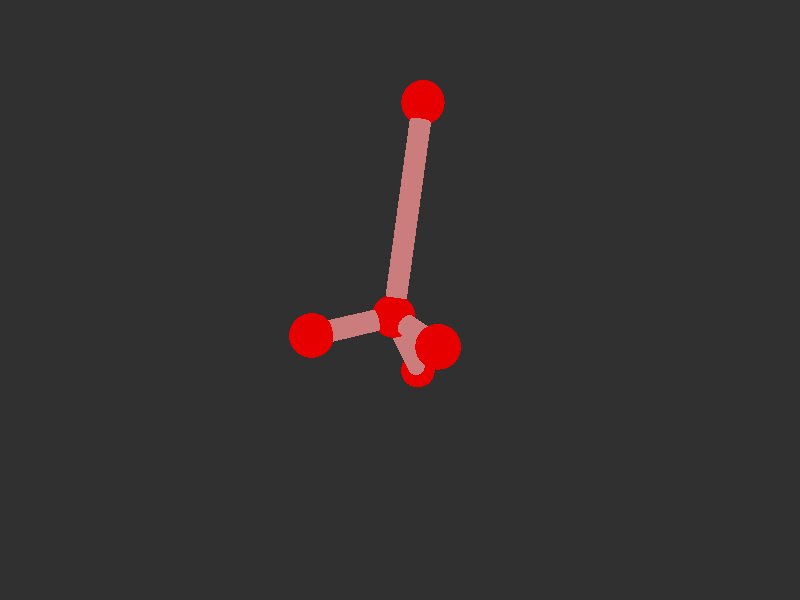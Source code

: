 #version 3.7; 
    global_settings { assumed_gamma 1.0 }
    

    camera {
    location  <20, 20, 20>
    right     x*image_width/image_height
    look_at   <0, 0, 0>
    angle 58
    }

    background { color rgb<1,1,1>*0.03 }


    light_source { <-20, 30, -25> color red 0.6 green 0.6 blue 0.6 }
    light_source { < 20, 30, -25> color red 0.6 green 0.6 blue 0.6 }
    
    #declare m = 1;
    union {

    union {
    sphere { m*<1.1315696655061,-3.1980472219539794e-19,0.708399986593299>, 1 }        
    sphere {  m*<1.3363252007572883,1.2963013229943615e-18,3.7014126471547764>, 1 }
    sphere {  m*<4.752436370920198,6.523907115129741e-18,-0.8576764646679156>, 1 }
    sphere {  m*<-3.799002148017915,8.164965809277259,-2.295427353004797>, 1}
    sphere { m*<-3.799002148017915,-8.164965809277259,-2.2954273530047997>, 1 }    

        pigment { color rgb<0.8,0,0>  }
    finish { ambient 0.1 diffuse 0.7 phong 1 }
    }    
    union {
    cylinder { m*<1.3363252007572883,1.2963013229943615e-18,3.7014126471547764>, <1.1315696655061,-3.1980472219539794e-19,0.708399986593299>, 0.5 }
    cylinder { m*<4.752436370920198,6.523907115129741e-18,-0.8576764646679156>, <1.1315696655061,-3.1980472219539794e-19,0.708399986593299>, 0.5}
    cylinder { m*<-3.799002148017915,8.164965809277259,-2.295427353004797>, <1.1315696655061,-3.1980472219539794e-19,0.708399986593299>, 0.5 }
    cylinder {  m*<-3.799002148017915,-8.164965809277259,-2.2954273530047997>, <1.1315696655061,-3.1980472219539794e-19,0.708399986593299>, 0.5}

    pigment { color rgb<0.6,.2,.2>  }
    finish { ambient 0.1 diffuse 0.7 phong 1 }    
    }
    
    // rotate <0, 0, 0>
    }
    #version 3.7; 
    global_settings { assumed_gamma 1.0 }
    

    camera {
    location  <20, 20, 20>
    right     x*image_width/image_height
    look_at   <0, 0, 0>
    angle 58
    }

    background { color rgb<1,1,1>*0.03 }


    light_source { <-20, 30, -25> color red 0.6 green 0.6 blue 0.6 }
    light_source { < 20, 30, -25> color red 0.6 green 0.6 blue 0.6 }
    
    #declare m = 1;
    union {

    union {
    sphere { m*<1.1315696655061,-3.1980472219539794e-19,0.708399986593299>, 1 }        
    sphere {  m*<1.3363252007572883,1.2963013229943615e-18,3.7014126471547764>, 1 }
    sphere {  m*<4.752436370920198,6.523907115129741e-18,-0.8576764646679156>, 1 }
    sphere {  m*<-3.799002148017915,8.164965809277259,-2.295427353004797>, 1}
    sphere { m*<-3.799002148017915,-8.164965809277259,-2.2954273530047997>, 1 }    

        pigment { color rgb<0.8,0,0>  }
    finish { ambient 0.1 diffuse 0.7 phong 1 }
    }    
    union {
    cylinder { m*<1.3363252007572883,1.2963013229943615e-18,3.7014126471547764>, <1.1315696655061,-3.1980472219539794e-19,0.708399986593299>, 0.5 }
    cylinder { m*<4.752436370920198,6.523907115129741e-18,-0.8576764646679156>, <1.1315696655061,-3.1980472219539794e-19,0.708399986593299>, 0.5}
    cylinder { m*<-3.799002148017915,8.164965809277259,-2.295427353004797>, <1.1315696655061,-3.1980472219539794e-19,0.708399986593299>, 0.5 }
    cylinder {  m*<-3.799002148017915,-8.164965809277259,-2.2954273530047997>, <1.1315696655061,-3.1980472219539794e-19,0.708399986593299>, 0.5}

    pigment { color rgb<0.6,.2,.2>  }
    finish { ambient 0.1 diffuse 0.7 phong 1 }    
    }
    
    // rotate <0, 0, 0>
    }
    